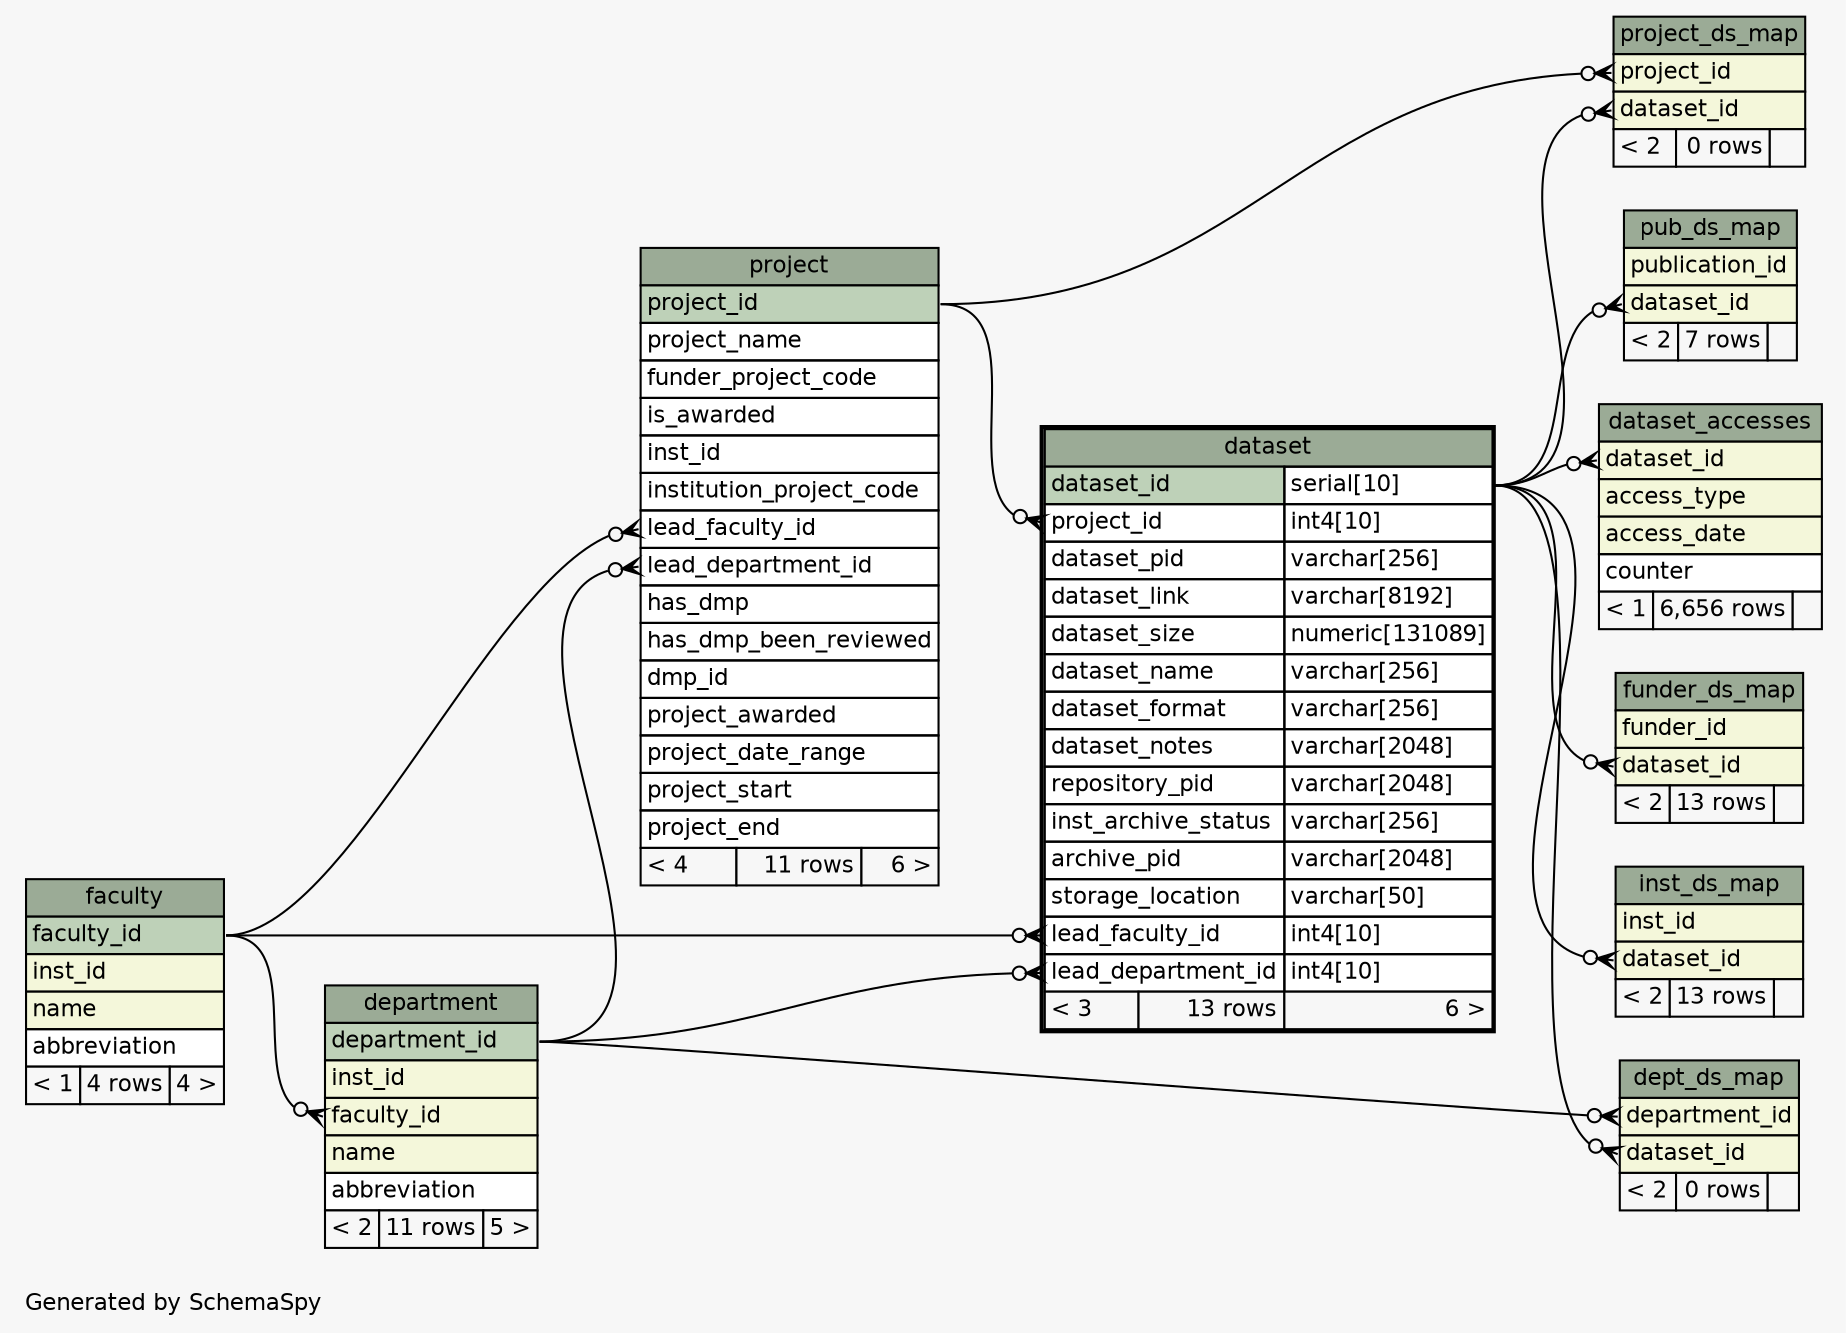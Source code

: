 // dot 2.36.0 on Linux 3.13.0-62-generic
// SchemaSpy rev 590
digraph "oneDegreeRelationshipsDiagram" {
  graph [
    rankdir="RL"
    bgcolor="#f7f7f7"
    label="\nGenerated by SchemaSpy"
    labeljust="l"
    nodesep="0.18"
    ranksep="0.46"
    fontname="Helvetica"
    fontsize="11"
  ];
  node [
    fontname="Helvetica"
    fontsize="11"
    shape="plaintext"
  ];
  edge [
    arrowsize="0.8"
  ];
  "dataset":"lead_department_id":w -> "department":"department_id":e [arrowhead=none dir=back arrowtail=crowodot];
  "dataset":"lead_faculty_id":w -> "faculty":"faculty_id":e [arrowhead=none dir=back arrowtail=crowodot];
  "dataset":"project_id":w -> "project":"project_id":e [arrowhead=none dir=back arrowtail=crowodot];
  "dataset_accesses":"dataset_id":w -> "dataset":"dataset_id.type":e [arrowhead=none dir=back arrowtail=crowodot];
  "department":"faculty_id":w -> "faculty":"faculty_id":e [arrowhead=none dir=back arrowtail=crowodot];
  "dept_ds_map":"dataset_id":w -> "dataset":"dataset_id.type":e [arrowhead=none dir=back arrowtail=crowodot];
  "dept_ds_map":"department_id":w -> "department":"department_id":e [arrowhead=none dir=back arrowtail=crowodot];
  "funder_ds_map":"dataset_id":w -> "dataset":"dataset_id.type":e [arrowhead=none dir=back arrowtail=crowodot];
  "inst_ds_map":"dataset_id":w -> "dataset":"dataset_id.type":e [arrowhead=none dir=back arrowtail=crowodot];
  "project":"lead_department_id":w -> "department":"department_id":e [arrowhead=none dir=back arrowtail=crowodot];
  "project":"lead_faculty_id":w -> "faculty":"faculty_id":e [arrowhead=none dir=back arrowtail=crowodot];
  "project_ds_map":"dataset_id":w -> "dataset":"dataset_id.type":e [arrowhead=none dir=back arrowtail=crowodot];
  "project_ds_map":"project_id":w -> "project":"project_id":e [arrowhead=none dir=back arrowtail=crowodot];
  "pub_ds_map":"dataset_id":w -> "dataset":"dataset_id.type":e [arrowhead=none dir=back arrowtail=crowodot];
  "dataset" [
    label=<
    <TABLE BORDER="2" CELLBORDER="1" CELLSPACING="0" BGCOLOR="#ffffff">
      <TR><TD COLSPAN="3" BGCOLOR="#9bab96" ALIGN="CENTER">dataset</TD></TR>
      <TR><TD PORT="dataset_id" COLSPAN="2" BGCOLOR="#bed1b8" ALIGN="LEFT">dataset_id</TD><TD PORT="dataset_id.type" ALIGN="LEFT">serial[10]</TD></TR>
      <TR><TD PORT="project_id" COLSPAN="2" ALIGN="LEFT">project_id</TD><TD PORT="project_id.type" ALIGN="LEFT">int4[10]</TD></TR>
      <TR><TD PORT="dataset_pid" COLSPAN="2" ALIGN="LEFT">dataset_pid</TD><TD PORT="dataset_pid.type" ALIGN="LEFT">varchar[256]</TD></TR>
      <TR><TD PORT="dataset_link" COLSPAN="2" ALIGN="LEFT">dataset_link</TD><TD PORT="dataset_link.type" ALIGN="LEFT">varchar[8192]</TD></TR>
      <TR><TD PORT="dataset_size" COLSPAN="2" ALIGN="LEFT">dataset_size</TD><TD PORT="dataset_size.type" ALIGN="LEFT">numeric[131089]</TD></TR>
      <TR><TD PORT="dataset_name" COLSPAN="2" ALIGN="LEFT">dataset_name</TD><TD PORT="dataset_name.type" ALIGN="LEFT">varchar[256]</TD></TR>
      <TR><TD PORT="dataset_format" COLSPAN="2" ALIGN="LEFT">dataset_format</TD><TD PORT="dataset_format.type" ALIGN="LEFT">varchar[256]</TD></TR>
      <TR><TD PORT="dataset_notes" COLSPAN="2" ALIGN="LEFT">dataset_notes</TD><TD PORT="dataset_notes.type" ALIGN="LEFT">varchar[2048]</TD></TR>
      <TR><TD PORT="repository_pid" COLSPAN="2" ALIGN="LEFT">repository_pid</TD><TD PORT="repository_pid.type" ALIGN="LEFT">varchar[2048]</TD></TR>
      <TR><TD PORT="inst_archive_status" COLSPAN="2" ALIGN="LEFT">inst_archive_status</TD><TD PORT="inst_archive_status.type" ALIGN="LEFT">varchar[256]</TD></TR>
      <TR><TD PORT="archive_pid" COLSPAN="2" ALIGN="LEFT">archive_pid</TD><TD PORT="archive_pid.type" ALIGN="LEFT">varchar[2048]</TD></TR>
      <TR><TD PORT="storage_location" COLSPAN="2" ALIGN="LEFT">storage_location</TD><TD PORT="storage_location.type" ALIGN="LEFT">varchar[50]</TD></TR>
      <TR><TD PORT="lead_faculty_id" COLSPAN="2" ALIGN="LEFT">lead_faculty_id</TD><TD PORT="lead_faculty_id.type" ALIGN="LEFT">int4[10]</TD></TR>
      <TR><TD PORT="lead_department_id" COLSPAN="2" ALIGN="LEFT">lead_department_id</TD><TD PORT="lead_department_id.type" ALIGN="LEFT">int4[10]</TD></TR>
      <TR><TD ALIGN="LEFT" BGCOLOR="#f7f7f7">&lt; 3</TD><TD ALIGN="RIGHT" BGCOLOR="#f7f7f7">13 rows</TD><TD ALIGN="RIGHT" BGCOLOR="#f7f7f7">6 &gt;</TD></TR>
    </TABLE>>
    URL="dataset.html"
    tooltip="dataset"
  ];
  "dataset_accesses" [
    label=<
    <TABLE BORDER="0" CELLBORDER="1" CELLSPACING="0" BGCOLOR="#ffffff">
      <TR><TD COLSPAN="3" BGCOLOR="#9bab96" ALIGN="CENTER">dataset_accesses</TD></TR>
      <TR><TD PORT="dataset_id" COLSPAN="3" BGCOLOR="#f4f7da" ALIGN="LEFT">dataset_id</TD></TR>
      <TR><TD PORT="access_type" COLSPAN="3" BGCOLOR="#f4f7da" ALIGN="LEFT">access_type</TD></TR>
      <TR><TD PORT="access_date" COLSPAN="3" BGCOLOR="#f4f7da" ALIGN="LEFT">access_date</TD></TR>
      <TR><TD PORT="counter" COLSPAN="3" ALIGN="LEFT">counter</TD></TR>
      <TR><TD ALIGN="LEFT" BGCOLOR="#f7f7f7">&lt; 1</TD><TD ALIGN="RIGHT" BGCOLOR="#f7f7f7">6,656 rows</TD><TD ALIGN="RIGHT" BGCOLOR="#f7f7f7">  </TD></TR>
    </TABLE>>
    URL="dataset_accesses.html"
    tooltip="dataset_accesses"
  ];
  "department" [
    label=<
    <TABLE BORDER="0" CELLBORDER="1" CELLSPACING="0" BGCOLOR="#ffffff">
      <TR><TD COLSPAN="3" BGCOLOR="#9bab96" ALIGN="CENTER">department</TD></TR>
      <TR><TD PORT="department_id" COLSPAN="3" BGCOLOR="#bed1b8" ALIGN="LEFT">department_id</TD></TR>
      <TR><TD PORT="inst_id" COLSPAN="3" BGCOLOR="#f4f7da" ALIGN="LEFT">inst_id</TD></TR>
      <TR><TD PORT="faculty_id" COLSPAN="3" BGCOLOR="#f4f7da" ALIGN="LEFT">faculty_id</TD></TR>
      <TR><TD PORT="name" COLSPAN="3" BGCOLOR="#f4f7da" ALIGN="LEFT">name</TD></TR>
      <TR><TD PORT="abbreviation" COLSPAN="3" ALIGN="LEFT">abbreviation</TD></TR>
      <TR><TD ALIGN="LEFT" BGCOLOR="#f7f7f7">&lt; 2</TD><TD ALIGN="RIGHT" BGCOLOR="#f7f7f7">11 rows</TD><TD ALIGN="RIGHT" BGCOLOR="#f7f7f7">5 &gt;</TD></TR>
    </TABLE>>
    URL="department.html"
    tooltip="department"
  ];
  "dept_ds_map" [
    label=<
    <TABLE BORDER="0" CELLBORDER="1" CELLSPACING="0" BGCOLOR="#ffffff">
      <TR><TD COLSPAN="3" BGCOLOR="#9bab96" ALIGN="CENTER">dept_ds_map</TD></TR>
      <TR><TD PORT="department_id" COLSPAN="3" BGCOLOR="#f4f7da" ALIGN="LEFT">department_id</TD></TR>
      <TR><TD PORT="dataset_id" COLSPAN="3" BGCOLOR="#f4f7da" ALIGN="LEFT">dataset_id</TD></TR>
      <TR><TD ALIGN="LEFT" BGCOLOR="#f7f7f7">&lt; 2</TD><TD ALIGN="RIGHT" BGCOLOR="#f7f7f7">0 rows</TD><TD ALIGN="RIGHT" BGCOLOR="#f7f7f7">  </TD></TR>
    </TABLE>>
    URL="dept_ds_map.html"
    tooltip="dept_ds_map"
  ];
  "faculty" [
    label=<
    <TABLE BORDER="0" CELLBORDER="1" CELLSPACING="0" BGCOLOR="#ffffff">
      <TR><TD COLSPAN="3" BGCOLOR="#9bab96" ALIGN="CENTER">faculty</TD></TR>
      <TR><TD PORT="faculty_id" COLSPAN="3" BGCOLOR="#bed1b8" ALIGN="LEFT">faculty_id</TD></TR>
      <TR><TD PORT="inst_id" COLSPAN="3" BGCOLOR="#f4f7da" ALIGN="LEFT">inst_id</TD></TR>
      <TR><TD PORT="name" COLSPAN="3" BGCOLOR="#f4f7da" ALIGN="LEFT">name</TD></TR>
      <TR><TD PORT="abbreviation" COLSPAN="3" ALIGN="LEFT">abbreviation</TD></TR>
      <TR><TD ALIGN="LEFT" BGCOLOR="#f7f7f7">&lt; 1</TD><TD ALIGN="RIGHT" BGCOLOR="#f7f7f7">4 rows</TD><TD ALIGN="RIGHT" BGCOLOR="#f7f7f7">4 &gt;</TD></TR>
    </TABLE>>
    URL="faculty.html"
    tooltip="faculty"
  ];
  "funder_ds_map" [
    label=<
    <TABLE BORDER="0" CELLBORDER="1" CELLSPACING="0" BGCOLOR="#ffffff">
      <TR><TD COLSPAN="3" BGCOLOR="#9bab96" ALIGN="CENTER">funder_ds_map</TD></TR>
      <TR><TD PORT="funder_id" COLSPAN="3" BGCOLOR="#f4f7da" ALIGN="LEFT">funder_id</TD></TR>
      <TR><TD PORT="dataset_id" COLSPAN="3" BGCOLOR="#f4f7da" ALIGN="LEFT">dataset_id</TD></TR>
      <TR><TD ALIGN="LEFT" BGCOLOR="#f7f7f7">&lt; 2</TD><TD ALIGN="RIGHT" BGCOLOR="#f7f7f7">13 rows</TD><TD ALIGN="RIGHT" BGCOLOR="#f7f7f7">  </TD></TR>
    </TABLE>>
    URL="funder_ds_map.html"
    tooltip="funder_ds_map"
  ];
  "inst_ds_map" [
    label=<
    <TABLE BORDER="0" CELLBORDER="1" CELLSPACING="0" BGCOLOR="#ffffff">
      <TR><TD COLSPAN="3" BGCOLOR="#9bab96" ALIGN="CENTER">inst_ds_map</TD></TR>
      <TR><TD PORT="inst_id" COLSPAN="3" BGCOLOR="#f4f7da" ALIGN="LEFT">inst_id</TD></TR>
      <TR><TD PORT="dataset_id" COLSPAN="3" BGCOLOR="#f4f7da" ALIGN="LEFT">dataset_id</TD></TR>
      <TR><TD ALIGN="LEFT" BGCOLOR="#f7f7f7">&lt; 2</TD><TD ALIGN="RIGHT" BGCOLOR="#f7f7f7">13 rows</TD><TD ALIGN="RIGHT" BGCOLOR="#f7f7f7">  </TD></TR>
    </TABLE>>
    URL="inst_ds_map.html"
    tooltip="inst_ds_map"
  ];
  "project" [
    label=<
    <TABLE BORDER="0" CELLBORDER="1" CELLSPACING="0" BGCOLOR="#ffffff">
      <TR><TD COLSPAN="3" BGCOLOR="#9bab96" ALIGN="CENTER">project</TD></TR>
      <TR><TD PORT="project_id" COLSPAN="3" BGCOLOR="#bed1b8" ALIGN="LEFT">project_id</TD></TR>
      <TR><TD PORT="project_name" COLSPAN="3" ALIGN="LEFT">project_name</TD></TR>
      <TR><TD PORT="funder_project_code" COLSPAN="3" ALIGN="LEFT">funder_project_code</TD></TR>
      <TR><TD PORT="is_awarded" COLSPAN="3" ALIGN="LEFT">is_awarded</TD></TR>
      <TR><TD PORT="inst_id" COLSPAN="3" ALIGN="LEFT">inst_id</TD></TR>
      <TR><TD PORT="institution_project_code" COLSPAN="3" ALIGN="LEFT">institution_project_code</TD></TR>
      <TR><TD PORT="lead_faculty_id" COLSPAN="3" ALIGN="LEFT">lead_faculty_id</TD></TR>
      <TR><TD PORT="lead_department_id" COLSPAN="3" ALIGN="LEFT">lead_department_id</TD></TR>
      <TR><TD PORT="has_dmp" COLSPAN="3" ALIGN="LEFT">has_dmp</TD></TR>
      <TR><TD PORT="has_dmp_been_reviewed" COLSPAN="3" ALIGN="LEFT">has_dmp_been_reviewed</TD></TR>
      <TR><TD PORT="dmp_id" COLSPAN="3" ALIGN="LEFT">dmp_id</TD></TR>
      <TR><TD PORT="project_awarded" COLSPAN="3" ALIGN="LEFT">project_awarded</TD></TR>
      <TR><TD PORT="project_date_range" COLSPAN="3" ALIGN="LEFT">project_date_range</TD></TR>
      <TR><TD PORT="project_start" COLSPAN="3" ALIGN="LEFT">project_start</TD></TR>
      <TR><TD PORT="project_end" COLSPAN="3" ALIGN="LEFT">project_end</TD></TR>
      <TR><TD ALIGN="LEFT" BGCOLOR="#f7f7f7">&lt; 4</TD><TD ALIGN="RIGHT" BGCOLOR="#f7f7f7">11 rows</TD><TD ALIGN="RIGHT" BGCOLOR="#f7f7f7">6 &gt;</TD></TR>
    </TABLE>>
    URL="project.html"
    tooltip="project"
  ];
  "project_ds_map" [
    label=<
    <TABLE BORDER="0" CELLBORDER="1" CELLSPACING="0" BGCOLOR="#ffffff">
      <TR><TD COLSPAN="3" BGCOLOR="#9bab96" ALIGN="CENTER">project_ds_map</TD></TR>
      <TR><TD PORT="project_id" COLSPAN="3" BGCOLOR="#f4f7da" ALIGN="LEFT">project_id</TD></TR>
      <TR><TD PORT="dataset_id" COLSPAN="3" BGCOLOR="#f4f7da" ALIGN="LEFT">dataset_id</TD></TR>
      <TR><TD ALIGN="LEFT" BGCOLOR="#f7f7f7">&lt; 2</TD><TD ALIGN="RIGHT" BGCOLOR="#f7f7f7">0 rows</TD><TD ALIGN="RIGHT" BGCOLOR="#f7f7f7">  </TD></TR>
    </TABLE>>
    URL="project_ds_map.html"
    tooltip="project_ds_map"
  ];
  "pub_ds_map" [
    label=<
    <TABLE BORDER="0" CELLBORDER="1" CELLSPACING="0" BGCOLOR="#ffffff">
      <TR><TD COLSPAN="3" BGCOLOR="#9bab96" ALIGN="CENTER">pub_ds_map</TD></TR>
      <TR><TD PORT="publication_id" COLSPAN="3" BGCOLOR="#f4f7da" ALIGN="LEFT">publication_id</TD></TR>
      <TR><TD PORT="dataset_id" COLSPAN="3" BGCOLOR="#f4f7da" ALIGN="LEFT">dataset_id</TD></TR>
      <TR><TD ALIGN="LEFT" BGCOLOR="#f7f7f7">&lt; 2</TD><TD ALIGN="RIGHT" BGCOLOR="#f7f7f7">7 rows</TD><TD ALIGN="RIGHT" BGCOLOR="#f7f7f7">  </TD></TR>
    </TABLE>>
    URL="pub_ds_map.html"
    tooltip="pub_ds_map"
  ];
}
